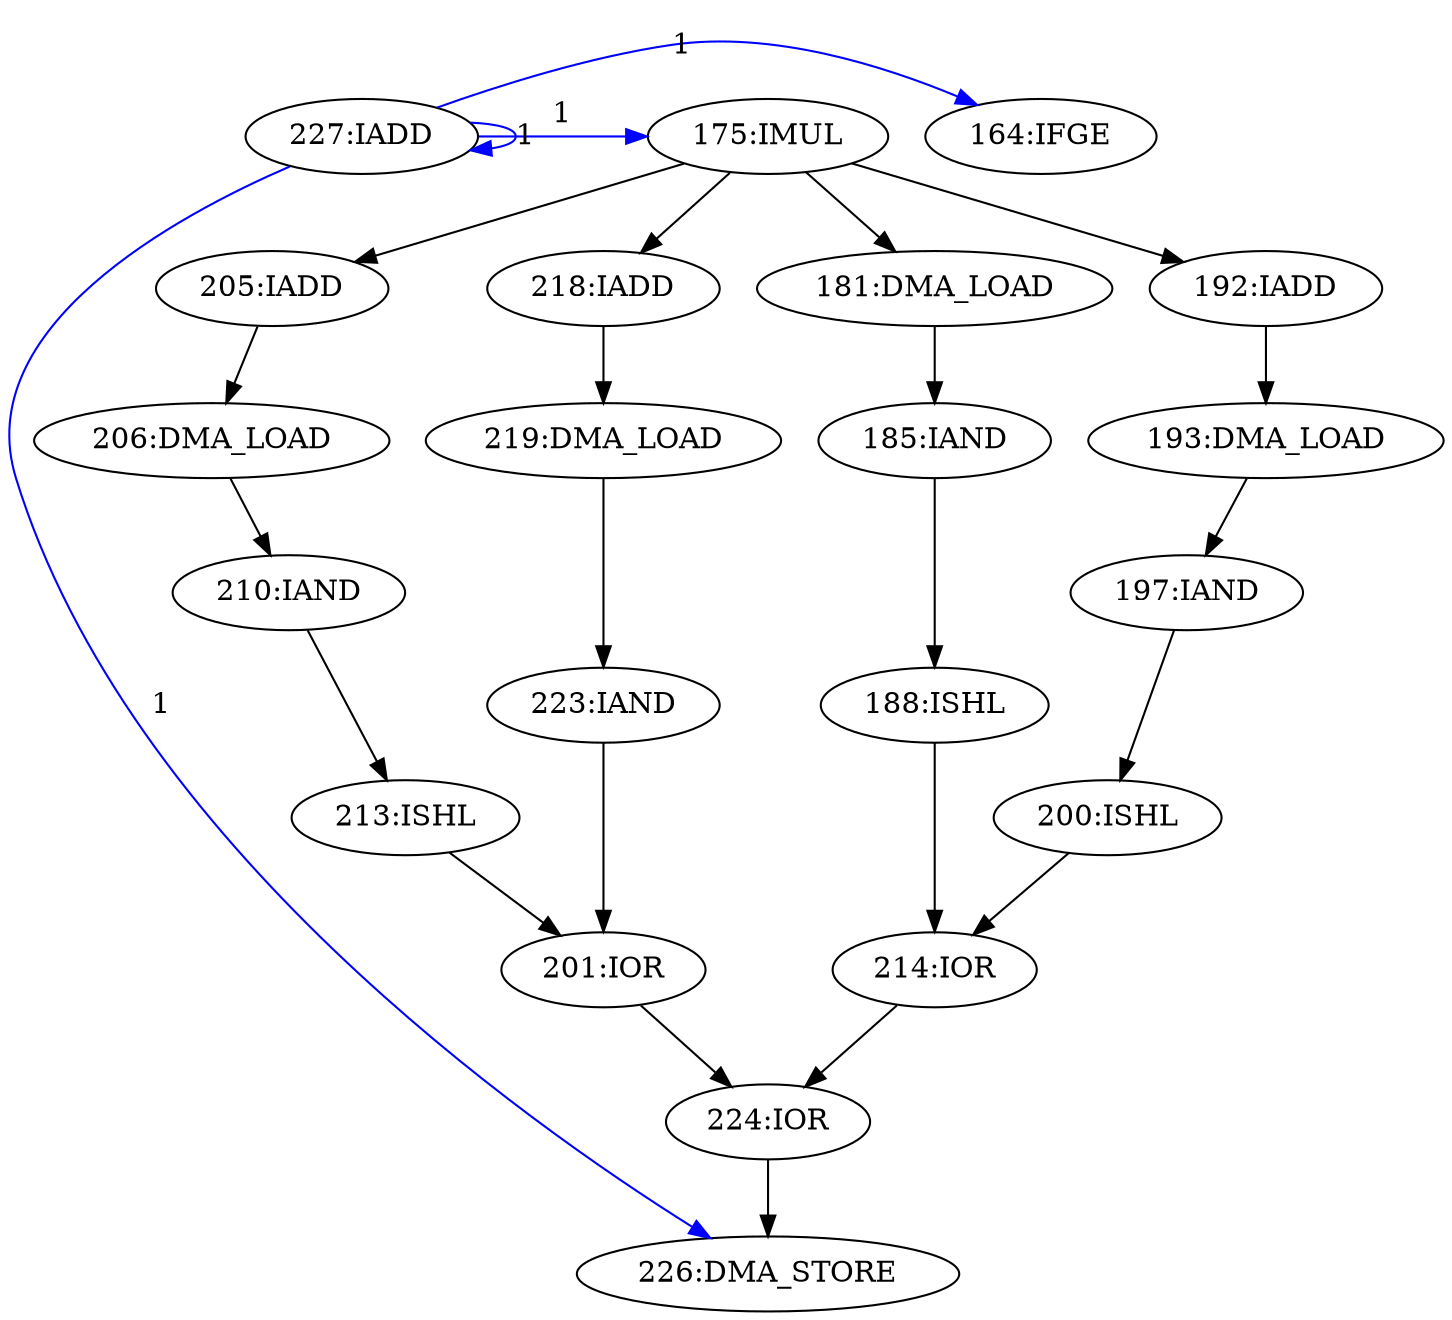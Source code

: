 digraph depgraph {
n0 [label="193:DMA_LOAD"];
n1 [label="192:IADD"];
n1 -> n0;
n2 [label="197:IAND"];
n0 -> n2;
n3 [label="206:DMA_LOAD"];
n4 [label="205:IADD"];
n4 -> n3;
n5 [label="214:IOR"];
n6 [label="188:ISHL"];
n6 -> n5;
n7 [label="200:ISHL"];
n7 -> n5;
n8 [label="219:DMA_LOAD"];
n9 [label="218:IADD"];
n9 -> n8;
n2 -> n7;
n10 [label="213:ISHL"];
n11 [label="210:IAND"];
n11 -> n10;
n12 [label="224:IOR"];
n5 -> n12;
n13 [label="201:IOR"];
n13 -> n12;
n14 [label="175:IMUL"];
n14 -> n4;
n15 [label="185:IAND"];
n16 [label="181:DMA_LOAD"];
n16 -> n15;
n14 -> n1;
n17 [label="223:IAND"];
n8 -> n17;
n10 -> n13;
n17 -> n13;
n3 -> n11;
n18 [label="226:DMA_STORE"];
n12 -> n18;
n14 -> n16;
n14 -> n9;
n15 -> n6;
n19 [label="227:IADD"];
n19 -> n14 [constraint=false,color=blue,label="1"];
n19 -> n18 [constraint=false,color=blue,label="1"];
n19 -> n19 [constraint=false,color=blue,label="1"];
n20 [label="164:IFGE"];
n19 -> n20 [constraint=false,color=blue,label="1"];
}